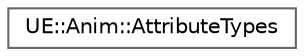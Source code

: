 digraph "Graphical Class Hierarchy"
{
 // INTERACTIVE_SVG=YES
 // LATEX_PDF_SIZE
  bgcolor="transparent";
  edge [fontname=Helvetica,fontsize=10,labelfontname=Helvetica,labelfontsize=10];
  node [fontname=Helvetica,fontsize=10,shape=box,height=0.2,width=0.4];
  rankdir="LR";
  Node0 [id="Node000000",label="UE::Anim::AttributeTypes",height=0.2,width=0.4,color="grey40", fillcolor="white", style="filled",URL="$df/d0f/structUE_1_1Anim_1_1AttributeTypes.html",tooltip=" "];
}

